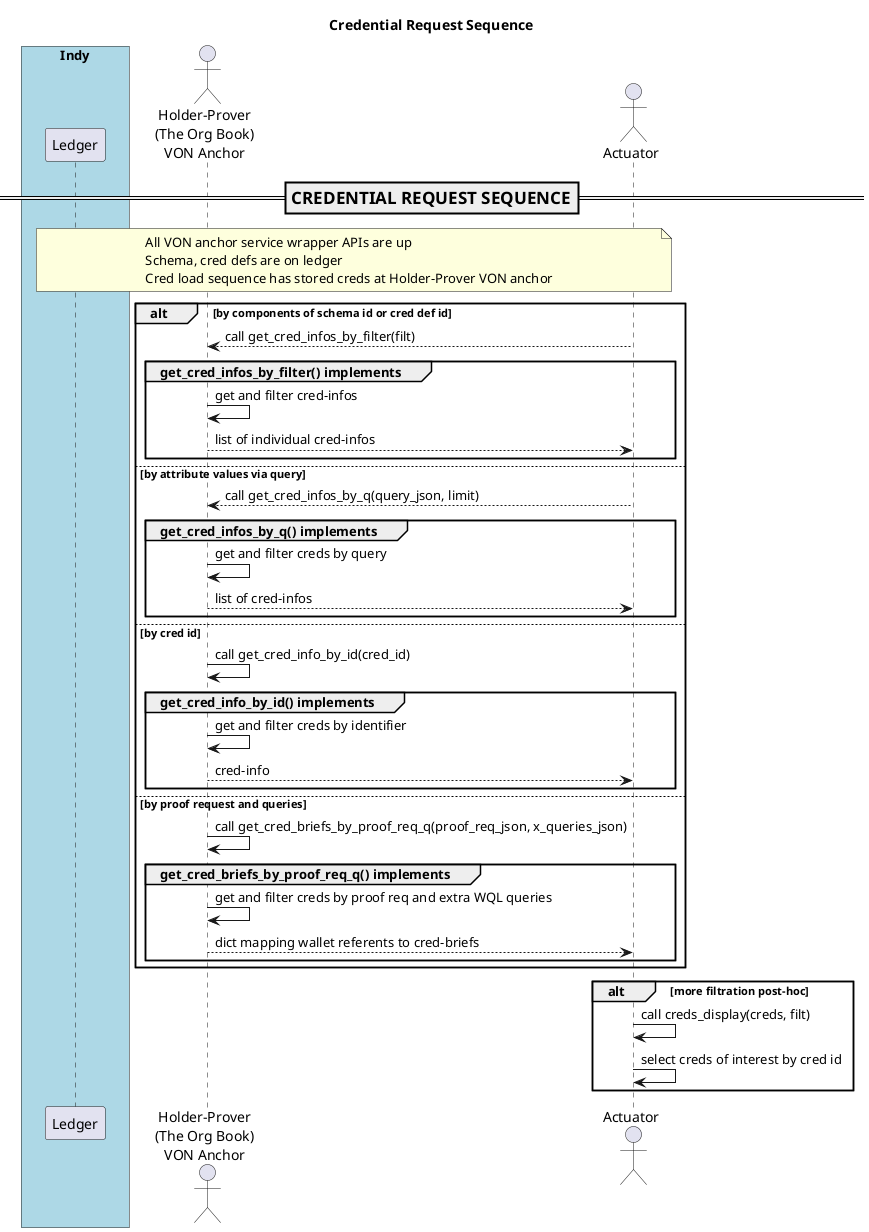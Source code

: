 @startuml
/'
Copyright 2017-2018 Government of Canada - Public Services and Procurement Canada - buyandsell.gc.ca

Licensed under the Apache License, Version 2.0 (the "License");
you may not use this file except in compliance with the License.
You may obtain a copy of the License at

http://www.apache.org/licenses/LICENSE-2.0

Unless required by applicable law or agreed to in writing, software
distributed under the License is distributed on an "AS IS" BASIS,
WITHOUT WARRANTIES OR CONDITIONS OF ANY KIND, either express or implied.
See the License for the specific language governing permissions and
limitations under the License.
'/

skinparam ParticipantPadding 20
skinparam BoxPadding 20

title Credential Request Sequence

box "Indy" #LightBlue
    participant "Ledger" as ledger
endbox

actor "Holder-Prover\n(The Org Book)\nVON Anchor" as oban
actor "Actuator" as ator

=== CREDENTIAL REQUEST SEQUENCE ==
note over ledger, ator
    All VON anchor service wrapper APIs are up
    Schema, cred defs are on ledger
    Cred load sequence has stored creds at Holder-Prover VON anchor
endnote

alt by components of schema id or cred def id
    ator --> oban: call get_cred_infos_by_filter(filt)
    group get_cred_infos_by_filter() implements
        oban -> oban: get and filter cred-infos
        oban --> ator: list of individual cred-infos
    end
else by attribute values via query
    ator --> oban: call get_cred_infos_by_q(query_json, limit)
    group get_cred_infos_by_q() implements
        oban -> oban: get and filter creds by query
        oban --> ator: list of cred-infos
    end
else by cred id
    oban -> oban: call get_cred_info_by_id(cred_id)
    group get_cred_info_by_id() implements
        oban -> oban: get and filter creds by identifier
        oban --> ator: cred-info
    end
else by proof request and queries
    oban -> oban: call get_cred_briefs_by_proof_req_q(proof_req_json, x_queries_json)
    group get_cred_briefs_by_proof_req_q() implements
        oban -> oban: get and filter creds by proof req and extra WQL queries
        oban --> ator: dict mapping wallet referents to cred-briefs
    end
end

alt more filtration post-hoc
    ator -> ator: call creds_display(creds, filt)
    ator -> ator: select creds of interest by cred id
end
@enduml
